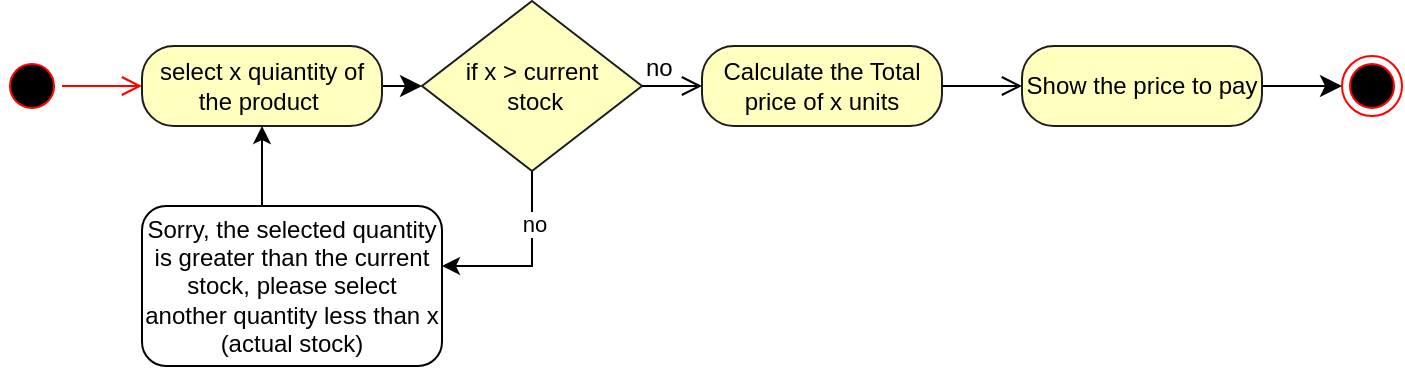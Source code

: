 <mxfile version="24.5.2" type="device">
  <diagram name="Página-1" id="4aeP5MPHnUegkw_-Ujau">
    <mxGraphModel dx="1114" dy="558" grid="1" gridSize="10" guides="1" tooltips="1" connect="1" arrows="1" fold="1" page="1" pageScale="1" pageWidth="827" pageHeight="1169" math="0" shadow="0">
      <root>
        <mxCell id="0" />
        <mxCell id="1" parent="0" />
        <mxCell id="T92ASDZM6Qxce1wt2V_N-1" value="" style="ellipse;html=1;shape=startState;fillColor=#000000;strokeColor=#ff0000;" parent="1" vertex="1">
          <mxGeometry x="10" y="105" width="30" height="30" as="geometry" />
        </mxCell>
        <mxCell id="T92ASDZM6Qxce1wt2V_N-2" value="" style="edgeStyle=orthogonalEdgeStyle;html=1;verticalAlign=bottom;endArrow=open;endSize=8;strokeColor=#ff0000;rounded=0;fontSize=12;curved=1;" parent="1" source="T92ASDZM6Qxce1wt2V_N-1" target="T92ASDZM6Qxce1wt2V_N-3" edge="1">
          <mxGeometry relative="1" as="geometry">
            <mxPoint x="80" y="130" as="targetPoint" />
          </mxGeometry>
        </mxCell>
        <mxCell id="T92ASDZM6Qxce1wt2V_N-10" style="edgeStyle=none;curved=1;rounded=0;orthogonalLoop=1;jettySize=auto;html=1;entryX=0;entryY=0.5;entryDx=0;entryDy=0;fontSize=12;startSize=8;endSize=8;" parent="1" source="T92ASDZM6Qxce1wt2V_N-3" target="T92ASDZM6Qxce1wt2V_N-7" edge="1">
          <mxGeometry relative="1" as="geometry" />
        </mxCell>
        <mxCell id="T92ASDZM6Qxce1wt2V_N-3" value="select x quiantity of the product&amp;nbsp;" style="rounded=1;whiteSpace=wrap;html=1;arcSize=40;fontColor=#000000;fillColor=#ffffc0;strokeColor=#1B1D1E;" parent="1" vertex="1">
          <mxGeometry x="80" y="100" width="120" height="40" as="geometry" />
        </mxCell>
        <mxCell id="KhInlcEV0SsEdob49RUf-1" style="edgeStyle=orthogonalEdgeStyle;rounded=0;orthogonalLoop=1;jettySize=auto;html=1;exitX=0.5;exitY=1;exitDx=0;exitDy=0;" edge="1" parent="1" source="T92ASDZM6Qxce1wt2V_N-7" target="T92ASDZM6Qxce1wt2V_N-11">
          <mxGeometry relative="1" as="geometry">
            <Array as="points">
              <mxPoint x="275" y="210" />
            </Array>
          </mxGeometry>
        </mxCell>
        <mxCell id="KhInlcEV0SsEdob49RUf-3" value="no" style="edgeLabel;html=1;align=center;verticalAlign=middle;resizable=0;points=[];" vertex="1" connectable="0" parent="KhInlcEV0SsEdob49RUf-1">
          <mxGeometry x="-0.427" y="1" relative="1" as="geometry">
            <mxPoint as="offset" />
          </mxGeometry>
        </mxCell>
        <mxCell id="T92ASDZM6Qxce1wt2V_N-7" value="if x &amp;gt; current&lt;div&gt;&amp;nbsp;stock&lt;/div&gt;" style="rhombus;whiteSpace=wrap;html=1;fontColor=#000000;fillColor=#ffffc0;strokeColor=#1B1D1E;" parent="1" vertex="1">
          <mxGeometry x="220" y="77.5" width="110" height="85" as="geometry" />
        </mxCell>
        <mxCell id="T92ASDZM6Qxce1wt2V_N-8" value="no" style="edgeStyle=orthogonalEdgeStyle;html=1;align=left;verticalAlign=bottom;endArrow=open;endSize=8;rounded=0;fontSize=12;curved=1;" parent="1" source="T92ASDZM6Qxce1wt2V_N-7" target="T92ASDZM6Qxce1wt2V_N-16" edge="1">
          <mxGeometry x="-1" relative="1" as="geometry">
            <mxPoint x="360" y="120" as="targetPoint" />
          </mxGeometry>
        </mxCell>
        <mxCell id="KhInlcEV0SsEdob49RUf-2" style="edgeStyle=orthogonalEdgeStyle;rounded=0;orthogonalLoop=1;jettySize=auto;html=1;" edge="1" parent="1" source="T92ASDZM6Qxce1wt2V_N-11" target="T92ASDZM6Qxce1wt2V_N-3">
          <mxGeometry relative="1" as="geometry">
            <Array as="points">
              <mxPoint x="140" y="170" />
              <mxPoint x="140" y="170" />
            </Array>
          </mxGeometry>
        </mxCell>
        <mxCell id="T92ASDZM6Qxce1wt2V_N-11" value="Sorry, the selected quantity is greater than the current stock, please select another quantity less than x (actual stock)" style="rounded=1;whiteSpace=wrap;html=1;" parent="1" vertex="1">
          <mxGeometry x="80" y="180" width="150" height="80" as="geometry" />
        </mxCell>
        <mxCell id="T92ASDZM6Qxce1wt2V_N-16" value="Calculate the Total price of x units" style="rounded=1;whiteSpace=wrap;html=1;arcSize=40;fontColor=#000000;fillColor=#ffffc0;strokeColor=#1B1D1E;" parent="1" vertex="1">
          <mxGeometry x="360" y="100" width="120" height="40" as="geometry" />
        </mxCell>
        <mxCell id="T92ASDZM6Qxce1wt2V_N-17" value="" style="edgeStyle=orthogonalEdgeStyle;html=1;verticalAlign=bottom;endArrow=open;endSize=8;rounded=0;fontSize=12;curved=1;" parent="1" source="T92ASDZM6Qxce1wt2V_N-16" target="T92ASDZM6Qxce1wt2V_N-18" edge="1">
          <mxGeometry relative="1" as="geometry">
            <mxPoint x="570" y="120" as="targetPoint" />
            <Array as="points">
              <mxPoint x="525" y="120" />
              <mxPoint x="525" y="121" />
              <mxPoint x="570" y="121" />
              <mxPoint x="570" y="115" />
            </Array>
          </mxGeometry>
        </mxCell>
        <mxCell id="T92ASDZM6Qxce1wt2V_N-21" style="edgeStyle=none;curved=1;rounded=0;orthogonalLoop=1;jettySize=auto;html=1;fontSize=12;startSize=8;endSize=8;" parent="1" source="T92ASDZM6Qxce1wt2V_N-18" target="T92ASDZM6Qxce1wt2V_N-20" edge="1">
          <mxGeometry relative="1" as="geometry" />
        </mxCell>
        <mxCell id="T92ASDZM6Qxce1wt2V_N-18" value="Show the price to pay" style="rounded=1;whiteSpace=wrap;html=1;arcSize=40;fontColor=#000000;fillColor=#ffffc0;strokeColor=#1B1D1E;" parent="1" vertex="1">
          <mxGeometry x="520" y="100" width="120" height="40" as="geometry" />
        </mxCell>
        <mxCell id="T92ASDZM6Qxce1wt2V_N-20" value="" style="ellipse;html=1;shape=endState;fillColor=#000000;strokeColor=#ff0000;" parent="1" vertex="1">
          <mxGeometry x="680" y="105" width="30" height="30" as="geometry" />
        </mxCell>
      </root>
    </mxGraphModel>
  </diagram>
</mxfile>
